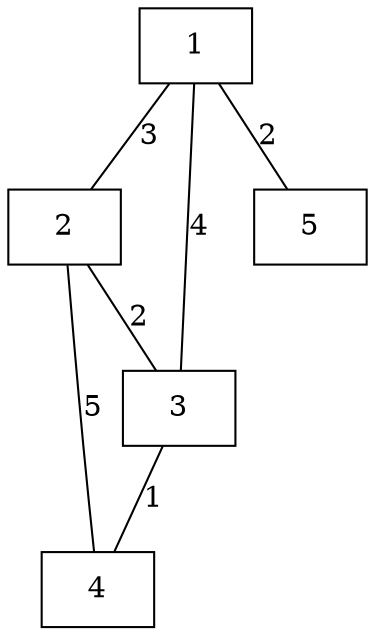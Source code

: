 graph Test {

	/*compound=true*/
	node [shape=box]
	edge [len=2]
	overlap=false

	1 -- 2[label=3];
	1 -- 3[label=4];
	1 -- 5[label=2];
	2 -- 3[label=2];
	2 -- 4[label=5];
	3 -- 4[label=1];

}
